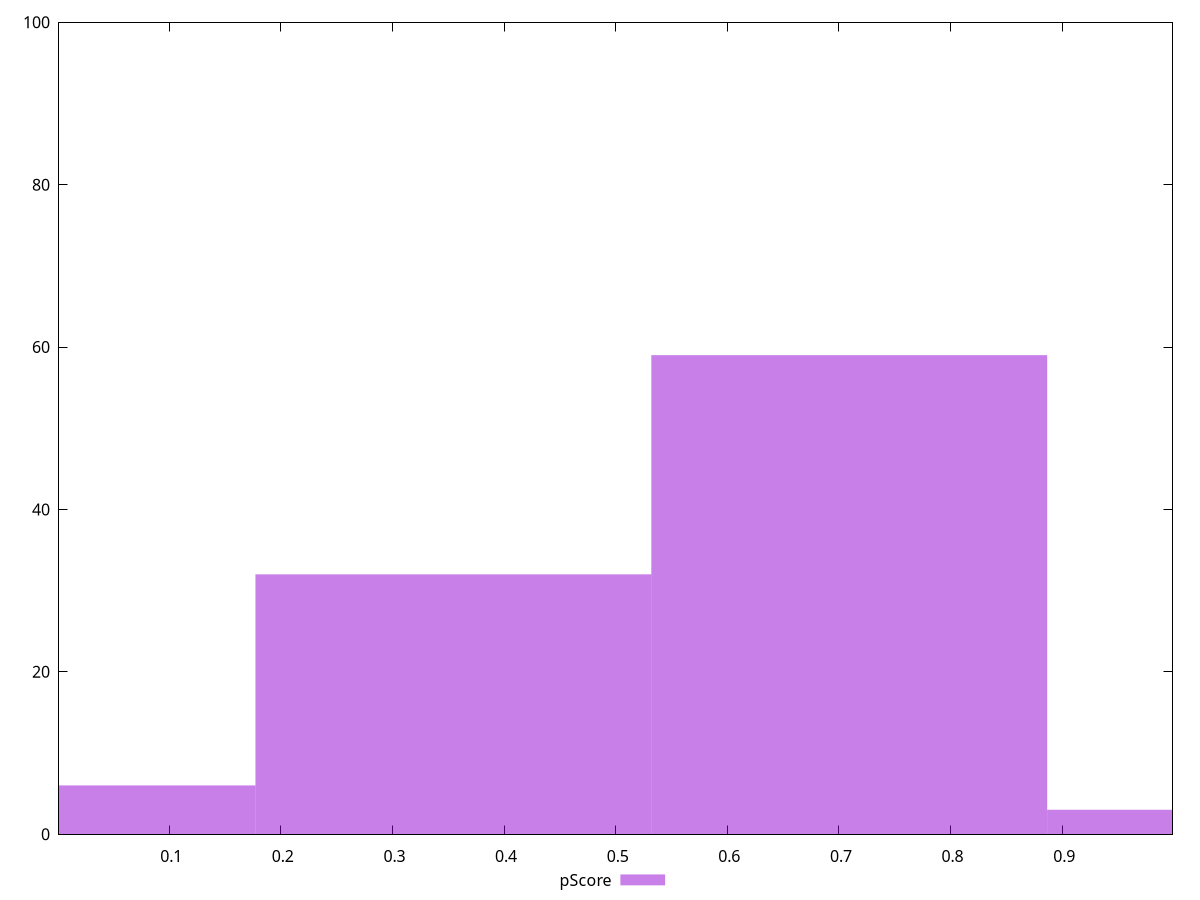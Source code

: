 reset

$pScore <<EOF
0 6
0.3546122972428337 32
0.7092245944856674 59
1.063836891728501 3
EOF

set key outside below
set boxwidth 0.3546122972428337
set xrange [0.0013429778383391988:0.998779042360473]
set yrange [0:100]
set trange [0:100]
set style fill transparent solid 0.5 noborder
set terminal svg size 640, 490 enhanced background rgb 'white'
set output "reports/report_00027_2021-02-24T12-40-31.850Z/speed-index/samples/music/pScore/histogram.svg"

plot $pScore title "pScore" with boxes

reset
